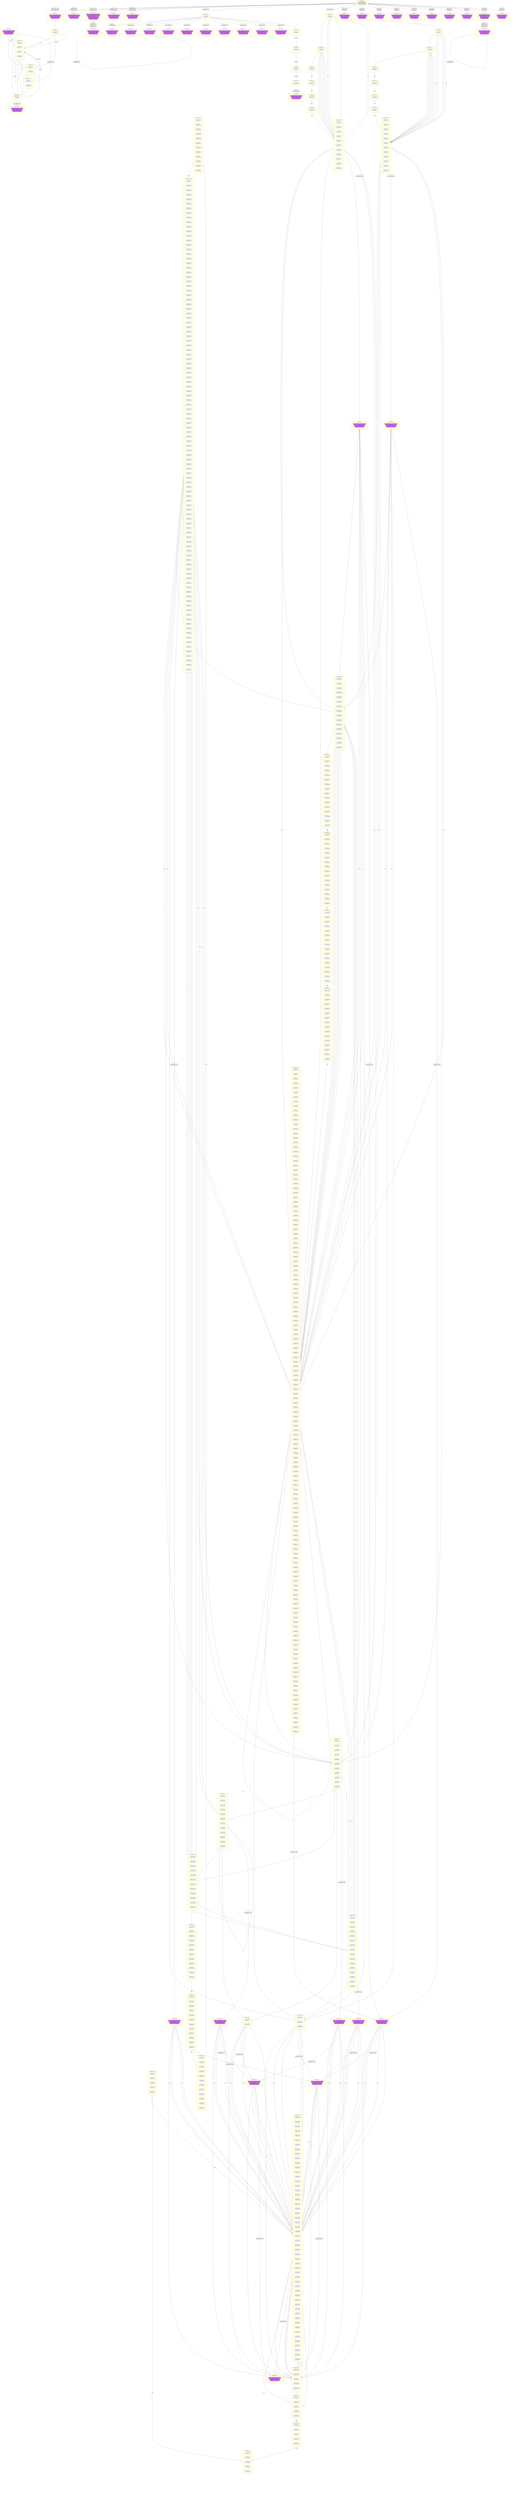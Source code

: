 flowchart
classDef c0001 color:#FF0000;
classDef c0010 stroke-dasharray: 10 10;
classDef c0011 stroke-dasharray: 10 10,color:#FF0000;
classDef c0100 fill:#BB66EE;
classDef c0101 fill:#BB66EE,color:#FF0000;
classDef c0110 fill:#BB66EE,stroke-dasharray: 10 10;
classDef c0111 fill:#BB66EE,stroke-dasharray: 10 10,color:#FF0000;
classDef c1000 stroke:#333,stroke-width:4px;
classDef c1001 stroke:#333,stroke-width:4px,color:#FF0000;
classDef c1010 stroke:#333,stroke-width:4px,stroke-dasharray: 10 10;
classDef c1011 stroke:#333,stroke-width:4px,stroke-dasharray: 10 10,color:#FF0000;
classDef c1100 stroke:#333,stroke-width:4px,fill:#BB66EE;
classDef c1101 stroke:#333,stroke-width:4px,fill:#BB66EE,color:#FF0000;
classDef c1110 stroke:#333,stroke-width:4px,fill:#BB66EE,stroke-dasharray: 10 10;
classDef c1111 stroke:#333,stroke-width:4px,fill:#BB66EE,stroke-dasharray: 10 10,color:#FF0000;
subgraph MiniDFA0_118241727["MiniDFA0 {1}"]
DFA0_-989644877_0{{"DFA0 wholeStart"}}
class DFA0_-989644877_0 c1000;
end
class MiniDFA0_118241727 c1000;
subgraph MiniDFA48_-2082093707["MiniDFA48 {1}"]
DFA1_1992542686_1[\"DFA1 {2}
AcceptToken 'char'"/]
class DFA1_1992542686_1 c0101;
end
class MiniDFA48_-2082093707 c0101;
subgraph MiniDFA49_392549549["MiniDFA49 {1}"]
DFA2_-1377043182_2[\"DFA2 {1}
AcceptToken 'char'"/]
class DFA2_-1377043182_2 c0101;
end
class MiniDFA49_392549549 c0101;
subgraph MiniDFA50_1189010049["MiniDFA50 {1}"]
DFA3_666817762_3[\"DFA3 {2}
AcceptToken 'char'
AcceptToken ','"/]
class DFA3_666817762_3 c1101;
end
class MiniDFA50_1189010049 c1101;
subgraph MiniDFA51_-995774895["MiniDFA51 {1}"]
DFA4_470208555_4[\"DFA4 {1}
AcceptToken 'char'"/]
class DFA4_470208555_4 c0101;
end
class MiniDFA51_-995774895 c0101;
subgraph MiniDFA52_-1081040683["MiniDFA52 {1}"]
DFA5_1306285983_5[\"DFA5 {1}
AcceptToken 'char'"/]
class DFA5_1306285983_5 c0101;
end
class MiniDFA52_-1081040683 c0101;
subgraph MiniDFA1_-739702041["MiniDFA1 {1}"]
DFA6_-2080485482_6{{"DFA6 {11}"}}
end
subgraph MiniDFA2_669690342["MiniDFA2 {1}"]
DFA7_-1678952999_7{{"DFA7 {1}"}}
end
subgraph MiniDFA53_354409066["MiniDFA53 {1}"]
DFA8_-45130295_8[\"DFA8 {1}
AcceptToken '/'"/]
class DFA8_-45130295_8 c0101;
end
class MiniDFA53_354409066 c0101;
subgraph MiniDFA54_1222533470["MiniDFA54 {1}"]
DFA9_-946160284_9[\"DFA9 {1}
AcceptToken '|'"/]
class DFA9_-946160284_9 c0101;
end
class MiniDFA54_1222533470 c0101;
subgraph MiniDFA55_-1053928694["MiniDFA55 {1}"]
DFA10_1751252541_10[\"DFA10 {1}
AcceptToken '.'"/]
class DFA10_1751252541_10 c0101;
end
class MiniDFA55_-1053928694 c0101;
subgraph MiniDFA56_-1435429983["MiniDFA56 {1}"]
DFA11_-243730428_11[\"DFA11 {1}
AcceptToken '('"/]
class DFA11_-243730428_11 c0101;
end
class MiniDFA56_-1435429983 c0101;
subgraph MiniDFA57_1954324404["MiniDFA57 {1}"]
DFA12_-1163191777_12[\"DFA12 {1}
AcceptToken ')'"/]
class DFA12_-1163191777_12 c0101;
end
class MiniDFA57_1954324404 c0101;
subgraph MiniDFA58_1573912679["MiniDFA58 {1}"]
DFA13_-1235487365_13[\"DFA13 {1}
AcceptToken '?'"/]
class DFA13_-1235487365_13 c0101;
end
class MiniDFA58_1573912679 c0101;
subgraph MiniDFA59_-11613489["MiniDFA59 {1}"]
DFA14_-1226971530_14[\"DFA14 {1}
AcceptToken '+'"/]
class DFA14_-1226971530_14 c0101;
end
class MiniDFA59_-11613489 c0101;
subgraph MiniDFA60_-1010355040["MiniDFA60 {1}"]
DFA15_-264169470_15[\"DFA15 {1}
AcceptToken '*'"/]
class DFA15_-264169470_15 c0101;
end
class MiniDFA60_-1010355040 c0101;
subgraph MiniDFA61_122650622["MiniDFA61 {1}"]
DFA16_-386381492_16[\"DFA16 {1}
AcceptToken '{'"/]
class DFA16_-386381492_16 c1101;
end
class MiniDFA61_122650622 c1101;
subgraph MiniDFA62_2119561726["MiniDFA62 {1}"]
DFA17_-544407681_17[\"DFA17 {1}
AcceptToken '}'"/]
class DFA17_-544407681_17 c0101;
end
class MiniDFA62_2119561726 c0101;
subgraph MiniDFA6_1661809455["MiniDFA6 {1}"]
DFA18_1821077386_18{{"DFA18 {1}"}}
end
subgraph MiniDFA63_869084747["MiniDFA63 {1}"]
DFA19_1564639381_19[\"DFA19 {1}
AcceptToken 'max'"/]
class DFA19_1564639381_19 c0101;
end
class MiniDFA63_869084747 c0101;
subgraph MiniDFA64_-1683675306["MiniDFA64 {1}"]
DFA20_-549673379_20[\"DFA20 {1}
AcceptToken 'char'"/]
class DFA20_-549673379_20 c0101;
end
class MiniDFA64_-1683675306 c0101;
subgraph MiniDFA65_-937331899["MiniDFA65 {1}"]
DFA21_-1141576514_21[\"DFA21 {1}
AcceptToken 'char'"/]
class DFA21_-1141576514_21 c0101;
end
class MiniDFA65_-937331899 c0101;
subgraph MiniDFA66_1202727849["MiniDFA66 {1}"]
DFA22_80647231_22[\"DFA22 {1}
AcceptToken 'char'"/]
class DFA22_80647231_22 c0101;
end
class MiniDFA66_1202727849 c0101;
subgraph MiniDFA67_-675417787["MiniDFA67 {1}"]
DFA23_-1973898659_23[\"DFA23 {1}
AcceptToken 'char'"/]
class DFA23_-1973898659_23 c0101;
end
class MiniDFA67_-675417787 c0101;
subgraph MiniDFA68_22908597["MiniDFA68 {1}"]
DFA24_1591953751_24[\"DFA24 {1}
AcceptToken 'char'"/]
class DFA24_1591953751_24 c0101;
end
class MiniDFA68_22908597 c0101;
subgraph MiniDFA69_-856905777["MiniDFA69 {1}"]
DFA25_509483880_25[\"DFA25 {1}
AcceptToken 'char'"/]
class DFA25_509483880_25 c0101;
end
class MiniDFA69_-856905777 c0101;
subgraph MiniDFA70_-1095563910["MiniDFA70 {1}"]
DFA26_-1263097394_26[\"DFA26 {1}
AcceptToken 'char'"/]
class DFA26_-1263097394_26 c0101;
end
class MiniDFA70_-1095563910 c0101;
subgraph MiniDFA71_1605544866["MiniDFA71 {1}"]
DFA27_-1472094027_27[\"DFA27 {1}
AcceptToken 'char'"/]
class DFA27_-1472094027_27 c0101;
end
class MiniDFA71_1605544866 c0101;
subgraph MiniDFA72_-1586513229["MiniDFA72 {1}"]
DFA28_454803955_28[\"DFA28 {1}
AcceptToken 'char'"/]
class DFA28_454803955_28 c0101;
end
class MiniDFA72_-1586513229 c0101;
subgraph MiniDFA73_-2136481268["MiniDFA73 {1}"]
DFA29_-1360027765_29[\"DFA29 {1}
AcceptToken 'char'"/]
class DFA29_-1360027765_29 c0101;
end
class MiniDFA73_-2136481268 c0101;
subgraph MiniDFA7_-235367524["MiniDFA7 {1}"]
DFA30_-1785247574_30{{"DFA30 {1}"}}
end
subgraph MiniDFA10_2043653005["MiniDFA10 {1}"]
DFA31_-903022265_31{{"DFA31 {7}"}}
end
subgraph MiniDFA12_887106962["MiniDFA12 {11}"]
DFA32_-542315658_32{{"DFA32 {1}"}}
DFA33_-681290194_33{{"DFA33 {1}"}}
DFA34_-200910305_34{{"DFA34 {1}"}}
DFA35_2068596720_35{{"DFA35 {1}"}}
DFA43_116392133_36{{"DFA43 {1}"}}
DFA44_179035851_37{{"DFA44 {1}"}}
DFA45_-1886566778_38{{"DFA45 {1}"}}
DFA46_-1584330793_39{{"DFA46 {1}"}}
DFA47_1396832513_40{{"DFA47 {1}"}}
DFA48_1219940844_41{{"DFA48 {1}"}}
DFA290_28807412_42{{"DFA290 {1}"}}
end
subgraph MiniDFA3_208900753["MiniDFA3 {1}"]
DFA36_-1003277487_43{{"DFA36 {1}"}}
end
subgraph MiniDFA74_1818922296["MiniDFA74 {1}"]
DFA37_1667974105_44[\"DFA37 {1}
AcceptToken 'min'"/]
class DFA37_1667974105_44 c0101;
end
class MiniDFA74_1818922296 c0101;
subgraph MiniDFA4_-1949482051["MiniDFA4 {4}"]
DFA38_1316734465_45{{"DFA38 {1}"}}
DFA40_795649199_46{{"DFA40 {1}"}}
DFA61_-1849416487_47{{"DFA61 {1}"}}
DFA63_243833462_48{{"DFA63 {1}"}}
end
subgraph MiniDFA5_-1538826995["MiniDFA5 {2}"]
DFA39_-361697092_49{{"DFA39 {2}"}}
DFA62_1767366246_50{{"DFA62 {2}"}}
end
subgraph MiniDFA8_-1174805679["MiniDFA8 {1}"]
DFA41_-421357175_51{{"DFA41 {1}"}}
end
subgraph MiniDFA13_1476018397["MiniDFA13 {1}"]
DFA42_1561963121_52{{"DFA42 {1}"}}
end
subgraph MiniDFA33_-1987651017["MiniDFA33 {16}"]
DFA49_-446219627_53{{"DFA49 {23}"}}
DFA77_-27564705_54{{"DFA77 {32}"}}
DFA96_1390561667_55{{"DFA96 {23}"}}
DFA108_278914014_56{{"DFA108 {16}"}}
DFA139_2022447647_57{{"DFA139 {48}"}}
DFA167_-8304857_58{{"DFA167 {32}"}}
DFA186_1526939360_59{{"DFA186 {25}"}}
DFA223_577011888_60{{"DFA223 {41}"}}
DFA258_2133677810_61{{"DFA258 {16}"}}
DFA282_-19665127_62{{"DFA282 {48}"}}
DFA319_1757198837_63{{"DFA319 {34}"}}
DFA344_703203292_64{{"DFA344 {25}"}}
DFA366_1811495444_65{{"DFA366 {25}"}}
DFA390_262665274_66{{"DFA390 {41}"}}
DFA462_647998225_67{{"DFA462 {34}"}}
DFA480_-688669407_68{{"DFA480 {25}"}}
end
subgraph MiniDFA36_1528876017["MiniDFA36 {146}"]
DFA50_1169926004_69{{"DFA50 {3}"}}
DFA51_955007376_70{{"DFA51 {2}"}}
DFA53_-1981210714_71{{"DFA53 {3}"}}
DFA69_415421848_72{{"DFA69 {3}"}}
DFA70_881330575_73{{"DFA70 {3}"}}
DFA71_1228833557_74{{"DFA71 {3}"}}
DFA72_-1586229290_75{{"DFA72 {3}"}}
DFA73_-230844146_76{{"DFA73 {3}"}}
DFA74_828997361_77{{"DFA74 {3}"}}
DFA78_138338830_78{{"DFA78 {4}"}}
DFA80_-582041706_79{{"DFA80 {4}"}}
DFA97_1592345574_80{{"DFA97 {3}"}}
DFA98_108418003_81{{"DFA98 {2}"}}
DFA101_133942518_82{{"DFA101 {3}"}}
DFA109_-959408403_83{{"DFA109 {2}"}}
DFA110_-391185337_84{{"DFA110 {2}"}}
DFA114_-1877664900_85{{"DFA114 {4}"}}
DFA115_307743956_86{{"DFA115 {4}"}}
DFA116_-392593079_87{{"DFA116 {4}"}}
DFA117_691435815_88{{"DFA117 {4}"}}
DFA119_290879268_89{{"DFA119 {4}"}}
DFA121_-764468108_90{{"DFA121 {4}"}}
DFA140_-1598563863_91{{"DFA140 {6}"}}
DFA142_527414553_92{{"DFA142 {6}"}}
DFA159_-1251095163_93{{"DFA159 {3}"}}
DFA160_2036702658_94{{"DFA160 {3}"}}
DFA161_-886352166_95{{"DFA161 {3}"}}
DFA162_126134962_96{{"DFA162 {3}"}}
DFA163_-2048216527_97{{"DFA163 {3}"}}
DFA164_-2083563096_98{{"DFA164 {3}"}}
DFA168_-1412039280_99{{"DFA168 {4}"}}
DFA170_-1145183661_100{{"DFA170 {4}"}}
DFA179_-1214399415_101{{"DFA179 {2}"}}
DFA180_-1842523144_102{{"DFA180 {2}"}}
DFA181_641767212_103{{"DFA181 {2}"}}
DFA182_-888445156_104{{"DFA182 {2}"}}
DFA183_-437433466_105{{"DFA183 {2}"}}
DFA184_-1684869733_106{{"DFA184 {2}"}}
DFA187_-1325009407_107{{"DFA187 {3}"}}
DFA188_-1294845701_108{{"DFA188 {3}"}}
DFA215_1217043379_109{{"DFA215 {6}"}}
DFA216_-1169228398_110{{"DFA216 {6}"}}
DFA217_2019398517_111{{"DFA217 {6}"}}
DFA218_882443447_112{{"DFA218 {6}"}}
DFA220_-279452838_113{{"DFA220 {6}"}}
DFA222_1783051822_114{{"DFA222 {6}"}}
DFA224_248770658_115{{"DFA224 {5}"}}
DFA226_-258959702_116{{"DFA226 {5}"}}
DFA259_567447676_117{{"DFA259 {2}"}}
DFA261_66167681_118{{"DFA261 {2}"}}
DFA263_318441196_119{{"DFA263 {4}"}}
DFA264_176330913_120{{"DFA264 {4}"}}
DFA265_1684520963_121{{"DFA265 {4}"}}
DFA266_1620731858_122{{"DFA266 {4}"}}
DFA268_-457074143_123{{"DFA268 {4}"}}
DFA270_1577240133_124{{"DFA270 {4}"}}
DFA283_20818079_125{{"DFA283 {6}"}}
DFA285_-1320671865_126{{"DFA285 {6}"}}
DFA295_958177434_127{{"DFA295 {3}"}}
DFA296_-987481557_128{{"DFA296 {3}"}}
DFA297_-3324920_129{{"DFA297 {3}"}}
DFA298_580761246_130{{"DFA298 {3}"}}
DFA299_1112250150_131{{"DFA299 {3}"}}
DFA300_740190408_132{{"DFA300 {3}"}}
DFA320_-1836507458_133{{"DFA320 {4}"}}
DFA321_-1229532447_134{{"DFA321 {4}"}}
DFA323_381692157_135{{"DFA323 {5}"}}
DFA324_-1076729418_136{{"DFA324 {5}"}}
DFA325_-1032582057_137{{"DFA325 {5}"}}
DFA326_748795755_138{{"DFA326 {5}"}}
DFA327_1232204251_139{{"DFA327 {5}"}}
DFA328_1725661432_140{{"DFA328 {5}"}}
DFA345_-652182719_141{{"DFA345 {3}"}}
DFA347_1773660040_142{{"DFA347 {3}"}}
DFA359_-16405076_143{{"DFA359 {2}"}}
DFA360_1284631076_144{{"DFA360 {2}"}}
DFA361_645222594_145{{"DFA361 {2}"}}
DFA362_-1263056745_146{{"DFA362 {2}"}}
DFA363_1080856245_147{{"DFA363 {2}"}}
DFA364_-1348089416_148{{"DFA364 {2}"}}
DFA367_928349916_149{{"DFA367 {3}"}}
DFA368_349580508_150{{"DFA368 {3}"}}
DFA382_902342298_151{{"DFA382 {6}"}}
DFA383_-799356745_152{{"DFA383 {6}"}}
DFA384_-451855690_153{{"DFA384 {6}"}}
DFA385_-1618741028_154{{"DFA385 {6}"}}
DFA387_-829559513_155{{"DFA387 {6}"}}
DFA389_1703890757_156{{"DFA389 {6}"}}
DFA391_1068087208_157{{"DFA391 {5}"}}
DFA393_-1123985610_158{{"DFA393 {5}"}}
DFA407_723646019_159{{"DFA407 {3}"}}
DFA418_-1280784885_160{{"DFA418 {4}"}}
DFA419_1729910602_161{{"DFA419 {4}"}}
DFA420_-54359716_162{{"DFA420 {4}"}}
DFA421_-282272471_163{{"DFA421 {4}"}}
DFA422_-142781787_164{{"DFA422 {4}"}}
DFA423_439784610_165{{"DFA423 {4}"}}
DFA429_-448274519_166{{"DFA429 {3}"}}
DFA430_-623056907_167{{"DFA430 {3}"}}
DFA431_-1487608254_168{{"DFA431 {3}"}}
DFA432_610544338_169{{"DFA432 {3}"}}
DFA433_1906061473_170{{"DFA433 {3}"}}
DFA434_-196640758_171{{"DFA434 {3}"}}
DFA446_-1652304420_172{{"DFA446 {3}"}}
DFA447_1014036474_173{{"DFA447 {3}"}}
DFA448_-1168393995_174{{"DFA448 {3}"}}
DFA449_-482252831_175{{"DFA449 {3}"}}
DFA450_-1076168023_176{{"DFA450 {3}"}}
DFA451_-858878129_177{{"DFA451 {3}"}}
DFA463_1463613649_178{{"DFA463 {4}"}}
DFA464_1676428910_179{{"DFA464 {4}"}}
DFA466_-500258559_180{{"DFA466 {5}"}}
DFA467_927132128_181{{"DFA467 {5}"}}
DFA468_2064035838_182{{"DFA468 {5}"}}
DFA469_834680391_183{{"DFA469 {5}"}}
DFA470_1427141584_184{{"DFA470 {5}"}}
DFA471_221465350_185{{"DFA471 {5}"}}
DFA481_-53663647_186{{"DFA481 {3}"}}
DFA483_-999476225_187{{"DFA483 {3}"}}
DFA485_1869394958_188{{"DFA485 {4}"}}
DFA508_-1707939084_189{{"DFA508 {3}"}}
DFA517_-416548443_190{{"DFA517 {4}"}}
DFA518_-278296033_191{{"DFA518 {4}"}}
DFA519_680113406_192{{"DFA519 {4}"}}
DFA520_-818229729_193{{"DFA520 {4}"}}
DFA521_1652488247_194{{"DFA521 {4}"}}
DFA522_-1228192944_195{{"DFA522 {4}"}}
DFA527_410989223_196{{"DFA527 {3}"}}
DFA528_-1927806815_197{{"DFA528 {3}"}}
DFA529_83502896_198{{"DFA529 {3}"}}
DFA530_1444686184_199{{"DFA530 {3}"}}
DFA531_804634379_200{{"DFA531 {3}"}}
DFA532_-2130705245_201{{"DFA532 {3}"}}
DFA537_-1206642045_202{{"DFA537 {2}"}}
DFA543_433123901_203{{"DFA543 {6}"}}
DFA554_130698515_204{{"DFA554 {4}"}}
DFA572_-2096164315_205{{"DFA572 {3}"}}
DFA576_-1785630402_206{{"DFA576 {5}"}}
DFA582_890978240_207{{"DFA582 {2}"}}
DFA586_-332450586_208{{"DFA586 {6}"}}
DFA593_2109393140_209{{"DFA593 {4}"}}
DFA594_-1172583908_210{{"DFA594 {3}"}}
DFA596_-94953802_211{{"DFA596 {3}"}}
DFA599_1807081572_212{{"DFA599 {5}"}}
DFA604_1921668098_213{{"DFA604 {4}"}}
DFA605_689681519_214{{"DFA605 {3}"}}
end
subgraph MiniDFA75_-1567259171["MiniDFA75 {1}"]
DFA52_-1467742578_215[\"DFA52 {3}
AcceptToken 'scope'"/]
class DFA52_-1467742578_215 c0101;
end
class MiniDFA75_-1567259171 c0101;
subgraph MiniDFA37_1298632217["MiniDFA37 {11}"]
DFA54_-379925226_216{{"DFA54 {2}"}}
DFA79_88795124_217{{"DFA79 {3}"}}
DFA100_739477407_218{{"DFA100 {3}"}}
DFA141_77270208_219{{"DFA141 {5}"}}
DFA169_-1056300971_220{{"DFA169 {3}"}}
DFA225_772746546_221{{"DFA225 {4}"}}
DFA260_-242537084_222{{"DFA260 {2}"}}
DFA284_593391898_223{{"DFA284 {5}"}}
DFA346_1625182399_224{{"DFA346 {3}"}}
DFA392_1185668839_225{{"DFA392 {4}"}}
DFA482_-2131753648_226{{"DFA482 {3}"}}
end
subgraph MiniDFA11_265098296["MiniDFA11 {1}"]
DFA55_-1519701410_227{{"DFA55 {7}"}}
end
subgraph MiniDFA38_-1326448942["MiniDFA38 {12}"]
DFA56_-2026586076_228{{"DFA56 {1}"}}
DFA57_-1750331575_229{{"DFA57 {1}"}}
DFA58_-1451262656_230{{"DFA58 {1}"}}
DFA59_1737985022_231{{"DFA59 {1}"}}
DFA60_-1865532907_232{{"DFA60 {1}"}}
DFA90_1531995318_233{{"DFA90 {1}"}}
DFA91_-1978017123_234{{"DFA91 {1}"}}
DFA92_-2139985702_235{{"DFA92 {1}"}}
DFA93_-1728634889_236{{"DFA93 {1}"}}
DFA94_-1122080635_237{{"DFA94 {1}"}}
DFA95_46630454_238{{"DFA95 {1}"}}
DFA441_-184523852_239{{"DFA441 {1}"}}
end
subgraph MiniDFA39_-376320543["MiniDFA39 {1}"]
DFA64_893573124_240{{"DFA64 {1}"}}
end
subgraph MiniDFA40_-1998993561["MiniDFA40 {2}"]
DFA65_1528578306_241{{"DFA65 {2}"}}
DFA102_519856339_242{{"DFA102 {2}"}}
end
subgraph MiniDFA9_685105089["MiniDFA9 {1}"]
DFA66_-628803265_243{{"DFA66 {1}"}}
end
subgraph MiniDFA18_1090344234["MiniDFA18 {1}"]
DFA67_-875215109_244{{"DFA67 {1}"}}
end
subgraph MiniDFA14_983220454["MiniDFA14 {16}"]
DFA68_-1536225281_245{{"DFA68 {3}"}}
DFA113_-252626191_246{{"DFA113 {4}"}}
DFA158_75293540_247{{"DFA158 {3}"}}
DFA178_-363182366_248{{"DFA178 {2}"}}
DFA214_-1693905882_249{{"DFA214 {6}"}}
DFA262_1353683076_250{{"DFA262 {4}"}}
DFA294_416806233_251{{"DFA294 {3}"}}
DFA322_1888666770_252{{"DFA322 {5}"}}
DFA358_1351803563_253{{"DFA358 {2}"}}
DFA381_-95958503_254{{"DFA381 {6}"}}
DFA417_-278811357_255{{"DFA417 {4}"}}
DFA428_-1858828005_256{{"DFA428 {3}"}}
DFA445_-661602504_257{{"DFA445 {3}"}}
DFA465_1433973736_258{{"DFA465 {5}"}}
DFA516_-1032023380_259{{"DFA516 {4}"}}
DFA526_1036572897_260{{"DFA526 {3}"}}
end
subgraph MiniDFA41_-639093170["MiniDFA41 {16}"]
DFA75_-438530505_261{{"DFA75 {1}"}}
DFA76_623088597_262{{"DFA76 {1}"}}
DFA118_738497111_263{{"DFA118 {2}"}}
DFA120_-2126237737_264{{"DFA120 {2}"}}
DFA165_-2000983482_265{{"DFA165 {1}"}}
DFA166_-2093439524_266{{"DFA166 {1}"}}
DFA219_-1270681948_267{{"DFA219 {3}"}}
DFA221_-554396608_268{{"DFA221 {3}"}}
DFA240_2075759865_269{{"DFA240 {2}"}}
DFA242_921809828_270{{"DFA242 {2}"}}
DFA267_-1567522121_271{{"DFA267 {2}"}}
DFA269_-572812016_272{{"DFA269 {2}"}}
DFA386_-2105062552_273{{"DFA386 {3}"}}
DFA388_1721476333_274{{"DFA388 {3}"}}
DFA403_-1810872116_275{{"DFA403 {2}"}}
DFA405_-575726986_276{{"DFA405 {2}"}}
end
subgraph MiniDFA42_1077389215["MiniDFA42 {3}"]
DFA81_-577615544_277{{"DFA81 {2}"}}
DFA111_1063558021_278{{"DFA111 {1}"}}
DFA143_-843753986_279{{"DFA143 {3}"}}
end
subgraph MiniDFA76_121983679["MiniDFA76 {1}"]
DFA82_-2081729682_280[\"DFA82 {3}
AcceptToken 'scope'"/]
class DFA82_-2081729682_280 c0101;
end
class MiniDFA76_121983679 c0101;
subgraph MiniDFA34_23096620["MiniDFA34 {12}"]
DFA83_2116866745_281{{"DFA83 {23}"}}
DFA122_-1780873560_282{{"DFA122 {32}"}}
DFA145_1141067747_283{{"DFA145 {39}"}}
DFA171_159862459_284{{"DFA171 {23}"}}
DFA196_-1581305011_285{{"DFA196 {48}"}}
DFA227_-200339451_286{{"DFA227 {41}"}}
DFA271_-706687856_287{{"DFA271 {32}"}}
DFA286_-92593949_288{{"DFA286 {39}"}}
DFA376_-1481368713_289{{"DFA376 {48}"}}
DFA394_-2016697238_290{{"DFA394 {41}"}}
DFA435_1314317748_291{{"DFA435 {32}"}}
DFA533_1121715850_292{{"DFA533 {32}"}}
end
subgraph MiniDFA43_-731101815["MiniDFA43 {108}"]
DFA84_-1844748558_293{{"DFA84 {3}"}}
DFA86_1630987142_294{{"DFA86 {3}"}}
DFA123_-1404532822_295{{"DFA123 {4}"}}
DFA125_-998201775_296{{"DFA125 {4}"}}
DFA133_-649117096_297{{"DFA133 {3}"}}
DFA134_-569721926_298{{"DFA134 {3}"}}
DFA135_-2071260578_299{{"DFA135 {3}"}}
DFA136_-440092878_300{{"DFA136 {3}"}}
DFA137_1421509726_301{{"DFA137 {3}"}}
DFA138_1251689117_302{{"DFA138 {3}"}}
DFA146_712044725_303{{"DFA146 {5}"}}
DFA148_-1454555784_304{{"DFA148 {5}"}}
DFA172_-1180499186_305{{"DFA172 {3}"}}
DFA174_-748465471_306{{"DFA174 {3}"}}
DFA190_-1007255685_307{{"DFA190 {4}"}}
DFA191_-1366329823_308{{"DFA191 {4}"}}
DFA192_-594490279_309{{"DFA192 {4}"}}
DFA193_-17024978_310{{"DFA193 {4}"}}
DFA194_-1359623800_311{{"DFA194 {4}"}}
DFA195_490231870_312{{"DFA195 {4}"}}
DFA197_-2119567324_313{{"DFA197 {6}"}}
DFA199_1928112087_314{{"DFA199 {6}"}}
DFA228_-1319939775_315{{"DFA228 {5}"}}
DFA230_-1825810563_316{{"DFA230 {5}"}}
DFA236_-1975862694_317{{"DFA236 {5}"}}
DFA237_1795762693_318{{"DFA237 {5}"}}
DFA238_-1949511353_319{{"DFA238 {5}"}}
DFA239_-839645050_320{{"DFA239 {5}"}}
DFA241_2076785973_321{{"DFA241 {5}"}}
DFA243_-959735247_322{{"DFA243 {5}"}}
DFA272_848913282_323{{"DFA272 {4}"}}
DFA274_2069147278_324{{"DFA274 {4}"}}
DFA276_-1814032208_325{{"DFA276 {3}"}}
DFA277_1669197647_326{{"DFA277 {3}"}}
DFA278_-326392071_327{{"DFA278 {3}"}}
DFA279_-1234822421_328{{"DFA279 {3}"}}
DFA280_788861967_329{{"DFA280 {3}"}}
DFA281_-417517516_330{{"DFA281 {3}"}}
DFA287_1234186233_331{{"DFA287 {5}"}}
DFA289_2038426309_332{{"DFA289 {5}"}}
DFA303_210627350_333{{"DFA303 {6}"}}
DFA304_757957770_334{{"DFA304 {6}"}}
DFA305_266137823_335{{"DFA305 {6}"}}
DFA306_304100154_336{{"DFA306 {6}"}}
DFA307_-1926168683_337{{"DFA307 {6}"}}
DFA308_-714178661_338{{"DFA308 {6}"}}
DFA330_1055519534_339{{"DFA330 {5}"}}
DFA331_-1417524445_340{{"DFA331 {5}"}}
DFA332_-269516683_341{{"DFA332 {5}"}}
DFA333_691214792_342{{"DFA333 {5}"}}
DFA334_429821737_343{{"DFA334 {5}"}}
DFA335_392166943_344{{"DFA335 {5}"}}
DFA370_1848800620_345{{"DFA370 {4}"}}
DFA371_-1578035749_346{{"DFA371 {4}"}}
DFA372_-1891879508_347{{"DFA372 {4}"}}
DFA373_-1427965049_348{{"DFA373 {4}"}}
DFA374_-33038651_349{{"DFA374 {4}"}}
DFA375_909797119_350{{"DFA375 {4}"}}
DFA377_-202946899_351{{"DFA377 {6}"}}
DFA379_1777169849_352{{"DFA379 {6}"}}
DFA395_836891723_353{{"DFA395 {5}"}}
DFA397_1206334972_354{{"DFA397 {5}"}}
DFA399_382417495_355{{"DFA399 {5}"}}
DFA400_-2097593694_356{{"DFA400 {5}"}}
DFA401_-872593641_357{{"DFA401 {5}"}}
DFA402_-2117390485_358{{"DFA402 {5}"}}
DFA404_731208255_359{{"DFA404 {5}"}}
DFA406_-2098873752_360{{"DFA406 {5}"}}
DFA436_1883580259_361{{"DFA436 {4}"}}
DFA438_-748601052_362{{"DFA438 {4}"}}
DFA454_-1220687997_363{{"DFA454 {6}"}}
DFA455_2026166401_364{{"DFA455 {6}"}}
DFA456_419047156_365{{"DFA456 {6}"}}
DFA457_-595434472_366{{"DFA457 {6}"}}
DFA458_876342024_367{{"DFA458 {6}"}}
DFA459_1963505208_368{{"DFA459 {6}"}}
DFA473_-577283262_369{{"DFA473 {5}"}}
DFA474_-277298979_370{{"DFA474 {5}"}}
DFA475_-201573629_371{{"DFA475 {5}"}}
DFA476_-166153315_372{{"DFA476 {5}"}}
DFA477_-2032485776_373{{"DFA477 {5}"}}
DFA478_-595471627_374{{"DFA478 {5}"}}
DFA491_9451685_375{{"DFA491 {3}"}}
DFA500_-541014672_376{{"DFA500 {4}"}}
DFA501_-1511401760_377{{"DFA501 {4}"}}
DFA502_-23922707_378{{"DFA502 {4}"}}
DFA503_1881551380_379{{"DFA503 {4}"}}
DFA504_1513707761_380{{"DFA504 {4}"}}
DFA505_-1421853381_381{{"DFA505 {4}"}}
DFA534_-1509749756_382{{"DFA534 {4}"}}
DFA536_1731667037_383{{"DFA536 {4}"}}
DFA539_1559873047_384{{"DFA539 {4}"}}
DFA548_1326600724_385{{"DFA548 {5}"}}
DFA558_1154519129_386{{"DFA558 {3}"}}
DFA566_-145800773_387{{"DFA566 {4}"}}
DFA567_1768819152_388{{"DFA567 {4}"}}
DFA568_-1003883926_389{{"DFA568 {4}"}}
DFA569_-1893316733_390{{"DFA569 {4}"}}
DFA570_1169416400_391{{"DFA570 {4}"}}
DFA571_-2038163226_392{{"DFA571 {4}"}}
DFA573_-310333944_393{{"DFA573 {6}"}}
DFA577_-1192737048_394{{"DFA577 {5}"}}
DFA584_424711103_395{{"DFA584 {4}"}}
DFA590_-1865197672_396{{"DFA590 {5}"}}
DFA597_-919855739_397{{"DFA597 {6}"}}
DFA600_-202923612_398{{"DFA600 {5}"}}
DFA603_-47508407_399{{"DFA603 {4}"}}
DFA607_-1094382700_400{{"DFA607 {4}"}}
end
subgraph MiniDFA44_1913066341["MiniDFA44 {12}"]
DFA85_-155069829_401{{"DFA85 {3}"}}
DFA124_301865377_402{{"DFA124 {4}"}}
DFA147_-227188223_403{{"DFA147 {5}"}}
DFA173_299296409_404{{"DFA173 {3}"}}
DFA198_-1276501248_405{{"DFA198 {6}"}}
DFA229_365734293_406{{"DFA229 {5}"}}
DFA273_395949413_407{{"DFA273 {4}"}}
DFA288_-2137581296_408{{"DFA288 {5}"}}
DFA378_-887587961_409{{"DFA378 {6}"}}
DFA396_1092040985_410{{"DFA396 {5}"}}
DFA437_363999068_411{{"DFA437 {4}"}}
DFA535_-659119817_412{{"DFA535 {4}"}}
end
subgraph MiniDFA45_-108608093["MiniDFA45 {2}"]
DFA87_-582857278_413{{"DFA87 {2}"}}
DFA149_-1089552393_414{{"DFA149 {3}"}}
end
subgraph MiniDFA77_-1006345228["MiniDFA77 {1}"]
DFA88_287276458_415[\"DFA88 {3}
AcceptToken 'scope'"/]
class DFA88_287276458_415 c0101;
end
class MiniDFA77_-1006345228 c0101;
subgraph MiniDFA15_-2120314851["MiniDFA15 {1}"]
DFA89_658408326_416{{"DFA89 {1}"}}
end
subgraph MiniDFA78_-1558019603["MiniDFA78 {1}"]
DFA99_147151007_417[\"DFA99 {3}
AcceptToken 'scope'"/]
class DFA99_147151007_417 c0101;
end
class MiniDFA78_-1558019603 c0101;
subgraph MiniDFA79_-870376931["MiniDFA79 {1}"]
DFA103_-673506373_418[\"DFA103 {1}
AcceptToken 'refVt'"/]
class DFA103_-673506373_418 c0101;
end
class MiniDFA79_-870376931 c0101;
subgraph MiniDFA80_-629139778["MiniDFA80 {1}"]
DFA104_-1006670187_419[\"DFA104 {2}
AcceptToken 'refVt'"/]
class DFA104_-1006670187_419 c0101;
end
class MiniDFA80_-629139778 c0101;
subgraph MiniDFA46_-270828839["MiniDFA46 {1}"]
DFA105_1572010366_420{{"DFA105 {1}"}}
end
subgraph MiniDFA23_-1304301718["MiniDFA23 {1}"]
DFA106_-373490986_421{{"DFA106 {1}"}}
end
subgraph MiniDFA19_1177230370["MiniDFA19 {16}"]
DFA107_2084641286_422{{"DFA107 {3}"}}
DFA185_-1821927221_423{{"DFA185 {4}"}}
DFA257_1247836076_424{{"DFA257 {3}"}}
DFA292_870453803_425{{"DFA292 {2}"}}
DFA318_-28497345_426{{"DFA318 {6}"}}
DFA365_1497015773_427{{"DFA365 {4}"}}
DFA410_1194827778_428{{"DFA410 {3}"}}
DFA424_1177732087_429{{"DFA424 {5}"}}
DFA443_1544925698_430{{"DFA443 {2}"}}
DFA461_228984559_431{{"DFA461 {6}"}}
DFA493_1749469705_432{{"DFA493 {4}"}}
DFA498_-198162368_433{{"DFA498 {3}"}}
DFA511_-699228518_434{{"DFA511 {3}"}}
DFA523_2093597514_435{{"DFA523 {5}"}}
DFA560_-28296934_436{{"DFA560 {4}"}}
DFA564_-1247358315_437{{"DFA564 {3}"}}
end
subgraph MiniDFA81_1928364295["MiniDFA81 {1}"]
DFA112_-954147904_438[\"DFA112 {2}
AcceptToken 'scope'"/]
class DFA112_-954147904_438 c0101;
end
class MiniDFA81_1928364295 c0101;
subgraph MiniDFA35_211253421["MiniDFA35 {5}"]
DFA126_1368148103_439{{"DFA126 {16}"}}
DFA151_-1029245195_440{{"DFA151 {32}"}}
DFA209_416483729_441{{"DFA209 {9}"}}
DFA231_1275697785_442{{"DFA231 {25}"}}
DFA253_-638284097_443{{"DFA253 {18}"}}
end
subgraph MiniDFA47_2071564015["MiniDFA47 {54}"]
DFA127_58481299_444{{"DFA127 {2}"}}
DFA128_-1314817752_445{{"DFA128 {1}"}}
DFA130_424339933_446{{"DFA130 {2}"}}
DFA131_1696607878_447{{"DFA131 {1}"}}
DFA152_1216151876_448{{"DFA152 {4}"}}
DFA153_-886375995_449{{"DFA153 {2}"}}
DFA155_-1803332501_450{{"DFA155 {4}"}}
DFA156_997316305_451{{"DFA156 {3}"}}
DFA201_512115998_452{{"DFA201 {2}"}}
DFA202_705537070_453{{"DFA202 {2}"}}
DFA203_-284369429_454{{"DFA203 {2}"}}
DFA204_346820638_455{{"DFA204 {2}"}}
DFA205_-263467467_456{{"DFA205 {2}"}}
DFA206_1003627315_457{{"DFA206 {2}"}}
DFA207_-1186936753_458{{"DFA207 {1}"}}
DFA208_-1221461566_459{{"DFA208 {1}"}}
DFA210_-1408556076_460{{"DFA210 {1}"}}
DFA211_587760138_461{{"DFA211 {1}"}}
DFA232_107101504_462{{"DFA232 {3}"}}
DFA233_-1689557422_463{{"DFA233 {3}"}}
DFA234_-1132183194_464{{"DFA234 {2}"}}
DFA245_503038874_465{{"DFA245 {4}"}}
DFA246_1033517000_466{{"DFA246 {4}"}}
DFA247_-1435973930_467{{"DFA247 {4}"}}
DFA248_-289859668_468{{"DFA248 {4}"}}
DFA249_11721822_469{{"DFA249 {4}"}}
DFA250_-1060701114_470{{"DFA250 {4}"}}
DFA251_997763817_471{{"DFA251 {2}"}}
DFA252_-1102344168_472{{"DFA252 {2}"}}
DFA254_-592020620_473{{"DFA254 {2}"}}
DFA255_-1598692886_474{{"DFA255 {2}"}}
DFA311_237526463_475{{"DFA311 {1}"}}
DFA312_-1667580932_476{{"DFA312 {1}"}}
DFA313_360580098_477{{"DFA313 {1}"}}
DFA314_-1842142510_478{{"DFA314 {1}"}}
DFA315_59529509_479{{"DFA315 {1}"}}
DFA316_-1459183699_480{{"DFA316 {1}"}}
DFA337_314081649_481{{"DFA337 {3}"}}
DFA338_653457581_482{{"DFA338 {3}"}}
DFA339_272949728_483{{"DFA339 {3}"}}
DFA340_904894782_484{{"DFA340 {3}"}}
DFA341_-1916931654_485{{"DFA341 {3}"}}
DFA342_-1429859561_486{{"DFA342 {3}"}}
DFA350_-81215033_487{{"DFA350 {2}"}}
DFA351_1487224464_488{{"DFA351 {2}"}}
DFA352_1907685191_489{{"DFA352 {2}"}}
DFA353_-912462466_490{{"DFA353 {2}"}}
DFA354_1757422201_491{{"DFA354 {2}"}}
DFA355_-2003664751_492{{"DFA355 {2}"}}
DFA541_464484540_493{{"DFA541 {2}"}}
DFA551_463243235_494{{"DFA551 {4}"}}
DFA574_136553936_495{{"DFA574 {1}"}}
DFA578_729968628_496{{"DFA578 {3}"}}
DFA581_878757851_497{{"DFA581 {2}"}}
end
subgraph MiniDFA82_-1543949671["MiniDFA82 {1}"]
DFA129_-1120544673_498[\"DFA129 {2}
AcceptToken 'scope'"/]
class DFA129_-1120544673_498 c0101;
end
class MiniDFA82_-1543949671 c0101;
subgraph MiniDFA16_1750903103["MiniDFA16 {12}"]
DFA132_-558728914_499{{"DFA132 {3}"}}
DFA189_160942461_500{{"DFA189 {4}"}}
DFA235_1821249688_501{{"DFA235 {5}"}}
DFA275_-1086342992_502{{"DFA275 {3}"}}
DFA302_-1194247859_503{{"DFA302 {6}"}}
DFA329_1923700169_504{{"DFA329 {5}"}}
DFA369_-569307771_505{{"DFA369 {4}"}}
DFA398_-699450293_506{{"DFA398 {5}"}}
DFA453_-141307773_507{{"DFA453 {6}"}}
DFA472_-593794239_508{{"DFA472 {5}"}}
DFA499_-808835168_509{{"DFA499 {4}"}}
DFA565_-910619346_510{{"DFA565 {4}"}}
end
subgraph MiniDFA83_-397699786["MiniDFA83 {1}"]
DFA144_98084048_511[\"DFA144 {4}
AcceptToken 'scope'"/]
class DFA144_98084048_511 c0101;
end
class MiniDFA83_-397699786 c0101;
subgraph MiniDFA84_572837090["MiniDFA84 {1}"]
DFA150_-2115712580_512[\"DFA150 {4}
AcceptToken 'scope'"/]
class DFA150_-2115712580_512 c0101;
end
class MiniDFA84_572837090 c0101;
subgraph MiniDFA85_2095609839["MiniDFA85 {1}"]
DFA154_-1627535204_513[\"DFA154 {3}
AcceptToken 'scope'"/]
class DFA154_-1627535204_513 c0101;
end
class MiniDFA85_2095609839 c0101;
subgraph MiniDFA20_458829680["MiniDFA20 {1}"]
DFA157_1872454779_514{{"DFA157 {1}"}}
end
subgraph MiniDFA86_-82056946["MiniDFA86 {1}"]
DFA175_-437010843_515[\"DFA175 {1}
AcceptToken 'char'"/]
class DFA175_-437010843_515 c0101;
end
class MiniDFA86_-82056946 c0101;
subgraph MiniDFA28_1804795887["MiniDFA28 {1}"]
DFA176_1694629462_516{{"DFA176 {1}"}}
end
subgraph MiniDFA24_1541279884["MiniDFA24 {16}"]
DFA177_-36235291_517{{"DFA177 {3}"}}
DFA293_1140973854_518{{"DFA293 {4}"}}
DFA357_596379845_519{{"DFA357 {3}"}}
DFA408_1377153563_520{{"DFA408 {2}"}}
DFA416_66258188_521{{"DFA416 {6}"}}
DFA444_1592245111_522{{"DFA444 {4}"}}
DFA486_1923285562_523{{"DFA486 {3}"}}
DFA494_1143624133_524{{"DFA494 {5}"}}
DFA509_-1352543922_525{{"DFA509 {2}"}}
DFA515_-457244673_526{{"DFA515 {6}"}}
DFA544_-1498598486_527{{"DFA544 {4}"}}
DFA549_-1831834005_528{{"DFA549 {3}"}}
DFA555_-2072371617_529{{"DFA555 {3}"}}
DFA561_-409238995_530{{"DFA561 {5}"}}
DFA587_1033348885_531{{"DFA587 {4}"}}
DFA591_-1762017688_532{{"DFA591 {3}"}}
end
subgraph MiniDFA17_-1754346970["MiniDFA17 {5}"]
DFA200_1621103035_533{{"DFA200 {2}"}}
DFA244_-786132252_534{{"DFA244 {4}"}}
DFA310_-622320364_535{{"DFA310 {1}"}}
DFA336_928648241_536{{"DFA336 {3}"}}
DFA349_959237191_537{{"DFA349 {2}"}}
end
subgraph MiniDFA87_-1346840077["MiniDFA87 {1}"]
DFA212_-1761744424_538[\"DFA212 {1}
AcceptToken 'scope'"/]
class DFA212_-1761744424_538 c0101;
end
class MiniDFA87_-1346840077 c0101;
subgraph MiniDFA21_2056162760["MiniDFA21 {12}"]
DFA213_857393982_539{{"DFA213 {3}"}}
DFA301_-1733773648_540{{"DFA301 {4}"}}
DFA343_-26888827_541{{"DFA343 {5}"}}
DFA380_788262508_542{{"DFA380 {3}"}}
DFA412_-764011583_543{{"DFA412 {6}"}}
DFA425_-1334525317_544{{"DFA425 {5}"}}
DFA452_-837590828_545{{"DFA452 {4}"}}
DFA479_-1788866024_546{{"DFA479 {5}"}}
DFA513_629687817_547{{"DFA513 {6}"}}
DFA524_418709781_548{{"DFA524 {5}"}}
DFA550_-1311222177_549{{"DFA550 {4}"}}
DFA592_204261623_550{{"DFA592 {4}"}}
end
subgraph MiniDFA25_651966362["MiniDFA25 {1}"]
DFA256_-1028733887_551{{"DFA256 {1}"}}
end
subgraph MiniDFA29_879853954["MiniDFA29 {16}"]
DFA291_330267982_552{{"DFA291 {3}"}}
DFA409_-598783940_553{{"DFA409 {4}"}}
DFA442_-1227660510_554{{"DFA442 {3}"}}
DFA484_1873548231_555{{"DFA484 {2}"}}
DFA492_253265693_556{{"DFA492 {6}"}}
DFA510_1787776523_557{{"DFA510 {4}"}}
DFA538_-1498401318_558{{"DFA538 {3}"}}
DFA545_313487806_559{{"DFA545 {5}"}}
DFA553_-1921724945_560{{"DFA553 {2}"}}
DFA559_-742458360_561{{"DFA559 {6}"}}
DFA575_749931494_562{{"DFA575 {4}"}}
DFA579_-1723857939_563{{"DFA579 {3}"}}
DFA583_-1290136858_564{{"DFA583 {3}"}}
DFA588_1039923594_565{{"DFA588 {5}"}}
DFA598_-370587584_566{{"DFA598 {4}"}}
DFA601_-810674578_567{{"DFA601 {3}"}}
end
subgraph MiniDFA22_-386705734["MiniDFA22 {5}"]
DFA309_1406084255_568{{"DFA309 {2}"}}
DFA348_1974713047_569{{"DFA348 {4}"}}
DFA414_-1871992190_570{{"DFA414 {1}"}}
DFA426_1817633117_571{{"DFA426 {3}"}}
DFA440_-206839397_572{{"DFA440 {2}"}}
end
subgraph MiniDFA26_-998595514["MiniDFA26 {12}"]
DFA317_647905351_573{{"DFA317 {3}"}}
DFA411_-583661524_574{{"DFA411 {4}"}}
DFA427_-706240927_575{{"DFA427 {5}"}}
DFA460_170577576_576{{"DFA460 {3}"}}
DFA488_1271489366_577{{"DFA488 {6}"}}
DFA495_-1930696738_578{{"DFA495 {5}"}}
DFA512_546466699_579{{"DFA512 {4}"}}
DFA525_-655589847_580{{"DFA525 {5}"}}
DFA557_1670984658_581{{"DFA557 {6}"}}
DFA562_784059481_582{{"DFA562 {5}"}}
DFA580_-19603454_583{{"DFA580 {4}"}}
DFA602_-1972018926_584{{"DFA602 {4}"}}
end
subgraph MiniDFA30_1433149357["MiniDFA30 {1}"]
DFA356_-374841149_585{{"DFA356 {1}"}}
end
subgraph MiniDFA27_-1882855060["MiniDFA27 {5}"]
DFA413_344329285_586{{"DFA413 {2}"}}
DFA439_-1066076377_587{{"DFA439 {4}"}}
DFA490_923546113_588{{"DFA490 {1}"}}
DFA496_1970032266_589{{"DFA496 {3}"}}
DFA507_284920153_590{{"DFA507 {2}"}}
end
subgraph MiniDFA31_-86790784["MiniDFA31 {12}"]
DFA415_-401139177_591{{"DFA415 {3}"}}
DFA487_-420237148_592{{"DFA487 {4}"}}
DFA497_-1003058079_593{{"DFA497 {5}"}}
DFA514_381873698_594{{"DFA514 {3}"}}
DFA540_1252990445_595{{"DFA540 {6}"}}
DFA546_-2080715469_596{{"DFA546 {5}"}}
DFA556_-1897165551_597{{"DFA556 {4}"}}
DFA563_846029926_598{{"DFA563 {5}"}}
DFA585_334687796_599{{"DFA585 {6}"}}
DFA589_32130596_600{{"DFA589 {5}"}}
DFA595_-130677433_601{{"DFA595 {4}"}}
DFA606_-1775037070_602{{"DFA606 {4}"}}
end
subgraph MiniDFA32_-1898605858["MiniDFA32 {5}"]
DFA489_1284873105_603{{"DFA489 {2}"}}
DFA506_-1721165697_604{{"DFA506 {4}"}}
DFA542_-2058946679_605{{"DFA542 {1}"}}
DFA547_-1208201071_606{{"DFA547 {3}"}}
DFA552_2004563707_607{{"DFA552 {2}"}}
end
MiniDFA0_118241727 -->|"<
BeginToken 'refVt''char'
ExtendToken 'char'"|MiniDFA48_-2082093707
MiniDFA0_118241727 -->|"[#32;-#35;%-']
BeginToken 'char'
ExtendToken 'char'"|MiniDFA49_392549549
MiniDFA0_118241727 -->|",
BeginToken 'char'','
ExtendToken 'char'','"|MiniDFA50_1189010049
MiniDFA0_118241727 -->|"-
BeginToken 'char'
ExtendToken 'char'"|MiniDFA51_-995774895
MiniDFA0_118241727 -->|"[0-;=>@-Z_-z~]
BeginToken 'char'
ExtendToken 'char'"|MiniDFA52_-1081040683
MiniDFA0_118241727 -->|"#92;
BeginToken 'char'"|MiniDFA1_-739702041
MiniDFA0_118241727 -->|"[
BeginToken 'scope'"|MiniDFA2_669690342
MiniDFA0_118241727 -->|"/
BeginToken '/'
ExtendToken '/'"|MiniDFA53_354409066
MiniDFA0_118241727 -->|"|
BeginToken '|'
ExtendToken '|'"|MiniDFA54_1222533470
MiniDFA0_118241727 -->|".
BeginToken '.'
ExtendToken '.'"|MiniDFA55_-1053928694
MiniDFA0_118241727 -->|"(
BeginToken '('
ExtendToken '('"|MiniDFA56_-1435429983
MiniDFA0_118241727 -->|")
BeginToken ')'
ExtendToken ')'"|MiniDFA57_1954324404
MiniDFA0_118241727 -->|"?
BeginToken '?'
ExtendToken '?'"|MiniDFA58_1573912679
MiniDFA0_118241727 -->|"+
BeginToken '+'
ExtendToken '+'"|MiniDFA59_-11613489
MiniDFA0_118241727 -->|"*
BeginToken '*'
ExtendToken '*'"|MiniDFA60_-1010355040
MiniDFA0_118241727 -->|"{
BeginToken '{'
ExtendToken '{'"|MiniDFA61_122650622
MiniDFA0_118241727 -->|"}
BeginToken '}'
ExtendToken '}'"|MiniDFA62_2119561726
MiniDFA48_-2082093707 -->|"'"|MiniDFA6_1661809455
MiniDFA50_1189010049 -->|"[0-9]
AcceptPrevious ','
BeginToken 'max'
ExtendToken 'max'"|MiniDFA63_869084747
MiniDFA1_-739702041 -->|"[$()*+]
ExtendToken 'char'"|MiniDFA64_-1683675306
MiniDFA1_-739702041 -->|"-
ExtendToken 'char'"|MiniDFA65_-937331899
MiniDFA1_-739702041 -->|"[./<>?]
ExtendToken 'char'"|MiniDFA66_1202727849
MiniDFA1_-739702041 -->|"[
ExtendToken 'char'"|MiniDFA67_-675417787
MiniDFA1_-739702041 -->|"#92;
ExtendToken 'char'"|MiniDFA68_22908597
MiniDFA1_-739702041 -->|"]
ExtendToken 'char'"|MiniDFA69_-856905777
MiniDFA1_-739702041 -->|"^
ExtendToken 'char'"|MiniDFA70_-1095563910
MiniDFA1_-739702041 -->|"{
ExtendToken 'char'"|MiniDFA71_1605544866
MiniDFA1_-739702041 -->|"|
ExtendToken 'char'"|MiniDFA72_-1586513229
MiniDFA1_-739702041 -->|"}
ExtendToken 'char'"|MiniDFA73_-2136481268
MiniDFA1_-739702041 -->|"u"|MiniDFA7_-235367524
MiniDFA2_669690342 -->|"#92;"|MiniDFA10_2043653005
MiniDFA2_669690342 -->|"[#32;-Z]"|MiniDFA12_887106962
MiniDFA2_669690342 -->|"["|MiniDFA12_887106962
MiniDFA2_669690342 -->|"]"|MiniDFA12_887106962
MiniDFA2_669690342 -->|"[_-~]"|MiniDFA12_887106962
MiniDFA2_669690342 -->|"^"|MiniDFA3_208900753
MiniDFA61_122650622 -->|"[0-9]
AcceptPrevious '{'
BeginToken 'min'
ExtendToken 'min'"|MiniDFA74_1818922296
MiniDFA6_1661809455 -->|"[#32;-&]"|MiniDFA4_-1949482051
MiniDFA6_1661809455 -->|"#92;"|MiniDFA5_-1538826995
MiniDFA6_1661809455 -->|"[(-[]-~]"|MiniDFA4_-1949482051
MiniDFA63_869084747 -->|"[0-9]
ExtendToken 'max'"|MiniDFA63_869084747
MiniDFA7_-235367524 -->|"[0-9a-fA-F]"|MiniDFA8_-1174805679
MiniDFA10_2043653005 -->|"u"|MiniDFA13_1476018397
MiniDFA10_2043653005 -->|"t"|MiniDFA12_887106962
MiniDFA10_2043653005 -->|"n"|MiniDFA12_887106962
MiniDFA10_2043653005 -->|"r"|MiniDFA12_887106962
MiniDFA10_2043653005 -->|"-"|MiniDFA12_887106962
MiniDFA10_2043653005 -->|"#92;"|MiniDFA12_887106962
MiniDFA10_2043653005 -->|"^"|MiniDFA12_887106962
MiniDFA12_887106962 -->|"#92;"|MiniDFA33_-1987651017
MiniDFA12_887106962 -->|"[#32;-Z]"|MiniDFA36_1528876017
MiniDFA12_887106962 -->|"["|MiniDFA36_1528876017
MiniDFA12_887106962 -->|"]
ExtendToken 'scope'"|MiniDFA75_-1567259171
MiniDFA12_887106962 -->|"[_-~]"|MiniDFA36_1528876017
MiniDFA12_887106962 -->|"^"|MiniDFA37_1298632217
MiniDFA3_208900753 -->|"#92;"|MiniDFA11_265098296
MiniDFA3_208900753 -->|"[#32;-Z]"|MiniDFA38_-1326448942
MiniDFA3_208900753 -->|"["|MiniDFA38_-1326448942
MiniDFA3_208900753 -->|"]"|MiniDFA38_-1326448942
MiniDFA3_208900753 -->|"^"|MiniDFA38_-1326448942
MiniDFA3_208900753 -->|"[_-~]"|MiniDFA38_-1326448942
MiniDFA74_1818922296 -->|"[0-9]
ExtendToken 'min'"|MiniDFA74_1818922296
MiniDFA4_-1949482051 -->|"[#32;-&]"|MiniDFA4_-1949482051
MiniDFA4_-1949482051 -->|"#92;"|MiniDFA5_-1538826995
MiniDFA4_-1949482051 -->|"[(-[]-~]"|MiniDFA4_-1949482051
MiniDFA4_-1949482051 -->|"'"|MiniDFA39_-376320543
MiniDFA5_-1538826995 -->|"'"|MiniDFA40_-1998993561
MiniDFA5_-1538826995 -->|"[#32;-&]"|MiniDFA4_-1949482051
MiniDFA5_-1538826995 -->|"#92;"|MiniDFA5_-1538826995
MiniDFA5_-1538826995 -->|"[(-[]-~]"|MiniDFA4_-1949482051
MiniDFA8_-1174805679 -->|"[0-9a-fA-F]"|MiniDFA9_685105089
MiniDFA13_1476018397 -->|"[0-9]"|MiniDFA18_1090344234
MiniDFA33_-1987651017 -->|"u"|MiniDFA14_983220454
MiniDFA33_-1987651017 -->|"t"|MiniDFA36_1528876017
MiniDFA33_-1987651017 -->|"n"|MiniDFA36_1528876017
MiniDFA33_-1987651017 -->|"r"|MiniDFA36_1528876017
MiniDFA33_-1987651017 -->|"-"|MiniDFA36_1528876017
MiniDFA33_-1987651017 -->|"#92;"|MiniDFA36_1528876017
MiniDFA33_-1987651017 -->|"^"|MiniDFA36_1528876017
MiniDFA33_-1987651017 -->|"["|MiniDFA41_-639093170
MiniDFA33_-1987651017 -->|"]"|MiniDFA41_-639093170
MiniDFA36_1528876017 -->|"#92;"|MiniDFA33_-1987651017
MiniDFA36_1528876017 -->|"[#32;-Z]"|MiniDFA36_1528876017
MiniDFA36_1528876017 -->|"^"|MiniDFA37_1298632217
MiniDFA36_1528876017 -->|"[_-~]"|MiniDFA36_1528876017
MiniDFA36_1528876017 -->|"["|MiniDFA42_1077389215
MiniDFA36_1528876017 -->|"]
ExtendToken 'scope'"|MiniDFA76_121983679
MiniDFA75_-1567259171 -->|"#92;"|MiniDFA33_-1987651017
MiniDFA75_-1567259171 -->|"[#32;-Z]"|MiniDFA36_1528876017
MiniDFA75_-1567259171 -->|"^"|MiniDFA37_1298632217
MiniDFA75_-1567259171 -->|"[_-~]"|MiniDFA36_1528876017
MiniDFA75_-1567259171 -->|"["|MiniDFA42_1077389215
MiniDFA75_-1567259171 -->|"]
ExtendToken 'scope'"|MiniDFA76_121983679
MiniDFA37_1298632217 -->|"#92;"|MiniDFA34_23096620
MiniDFA37_1298632217 -->|"[#32;-Z]"|MiniDFA43_-731101815
MiniDFA37_1298632217 -->|"^"|MiniDFA44_1913066341
MiniDFA37_1298632217 -->|"[_-~]"|MiniDFA43_-731101815
MiniDFA37_1298632217 -->|"["|MiniDFA45_-108608093
MiniDFA37_1298632217 -->|"]
ExtendToken 'scope'"|MiniDFA77_-1006345228
MiniDFA11_265098296 -->|"u"|MiniDFA15_-2120314851
MiniDFA11_265098296 -->|"t"|MiniDFA38_-1326448942
MiniDFA11_265098296 -->|"n"|MiniDFA38_-1326448942
MiniDFA11_265098296 -->|"r"|MiniDFA38_-1326448942
MiniDFA11_265098296 -->|"-"|MiniDFA38_-1326448942
MiniDFA11_265098296 -->|"#92;"|MiniDFA38_-1326448942
MiniDFA11_265098296 -->|"^"|MiniDFA38_-1326448942
MiniDFA38_-1326448942 -->|"#92;"|MiniDFA33_-1987651017
MiniDFA38_-1326448942 -->|"[#32;-Z]"|MiniDFA36_1528876017
MiniDFA38_-1326448942 -->|"["|MiniDFA36_1528876017
MiniDFA38_-1326448942 -->|"]
ExtendToken 'scope'"|MiniDFA78_-1558019603
MiniDFA38_-1326448942 -->|"^"|MiniDFA37_1298632217
MiniDFA38_-1326448942 -->|"[_-~]"|MiniDFA36_1528876017
MiniDFA39_-376320543 -->|">
ExtendToken 'refVt'"|MiniDFA79_-870376931
MiniDFA40_-1998993561 -->|"[#32;-&]"|MiniDFA4_-1949482051
MiniDFA40_-1998993561 -->|"#92;"|MiniDFA5_-1538826995
MiniDFA40_-1998993561 -->|"[(-=?-[]-~]"|MiniDFA4_-1949482051
MiniDFA40_-1998993561 -->|">
ExtendToken 'refVt'"|MiniDFA80_-629139778
MiniDFA40_-1998993561 -->|"'"|MiniDFA39_-376320543
MiniDFA9_685105089 -->|"[0-9a-fA-F]"|MiniDFA46_-270828839
MiniDFA18_1090344234 -->|"[0-9]"|MiniDFA23_-1304301718
MiniDFA14_983220454 -->|"[0-9]"|MiniDFA19_1177230370
MiniDFA41_-639093170 -->|"#92;"|MiniDFA33_-1987651017
MiniDFA41_-639093170 -->|"[#32;-Z]"|MiniDFA36_1528876017
MiniDFA41_-639093170 -->|"^"|MiniDFA37_1298632217
MiniDFA41_-639093170 -->|"[_-~]"|MiniDFA36_1528876017
MiniDFA41_-639093170 -->|"["|MiniDFA42_1077389215
MiniDFA41_-639093170 -->|"]
ExtendToken 'scope'"|MiniDFA81_1928364295
MiniDFA42_1077389215 -->|"#92;"|MiniDFA35_211253421
MiniDFA42_1077389215 -->|"[#32;-Z]"|MiniDFA47_2071564015
MiniDFA42_1077389215 -->|"["|MiniDFA47_2071564015
MiniDFA42_1077389215 -->|"]
ExtendToken 'scope'"|MiniDFA82_-1543949671
MiniDFA42_1077389215 -->|"[_-~]"|MiniDFA47_2071564015
MiniDFA42_1077389215 -->|"^"|MiniDFA47_2071564015
MiniDFA76_121983679 -->|"#92;"|MiniDFA35_211253421
MiniDFA76_121983679 -->|"[#32;-Z]"|MiniDFA47_2071564015
MiniDFA76_121983679 -->|"["|MiniDFA47_2071564015
MiniDFA76_121983679 -->|"]
ExtendToken 'scope'"|MiniDFA82_-1543949671
MiniDFA76_121983679 -->|"[_-~]"|MiniDFA47_2071564015
MiniDFA76_121983679 -->|"^"|MiniDFA47_2071564015
MiniDFA34_23096620 -->|"u"|MiniDFA16_1750903103
MiniDFA34_23096620 -->|"t"|MiniDFA43_-731101815
MiniDFA34_23096620 -->|"n"|MiniDFA43_-731101815
MiniDFA34_23096620 -->|"r"|MiniDFA43_-731101815
MiniDFA34_23096620 -->|"-"|MiniDFA43_-731101815
MiniDFA34_23096620 -->|"["|MiniDFA41_-639093170
MiniDFA34_23096620 -->|"#92;"|MiniDFA43_-731101815
MiniDFA34_23096620 -->|"]"|MiniDFA41_-639093170
MiniDFA34_23096620 -->|"^"|MiniDFA43_-731101815
MiniDFA43_-731101815 -->|"#92;"|MiniDFA33_-1987651017
MiniDFA43_-731101815 -->|"[#32;-Z]"|MiniDFA36_1528876017
MiniDFA43_-731101815 -->|"^"|MiniDFA37_1298632217
MiniDFA43_-731101815 -->|"[_-~]"|MiniDFA36_1528876017
MiniDFA43_-731101815 -->|"["|MiniDFA42_1077389215
MiniDFA43_-731101815 -->|"]
ExtendToken 'scope'"|MiniDFA83_-397699786
MiniDFA44_1913066341 -->|"#92;"|MiniDFA34_23096620
MiniDFA44_1913066341 -->|"[#32;-Z]"|MiniDFA43_-731101815
MiniDFA44_1913066341 -->|"^"|MiniDFA44_1913066341
MiniDFA44_1913066341 -->|"[_-~]"|MiniDFA43_-731101815
MiniDFA44_1913066341 -->|"["|MiniDFA45_-108608093
MiniDFA44_1913066341 -->|"]
ExtendToken 'scope'"|MiniDFA84_572837090
MiniDFA45_-108608093 -->|"#92;"|MiniDFA35_211253421
MiniDFA45_-108608093 -->|"[#32;-Z]"|MiniDFA47_2071564015
MiniDFA45_-108608093 -->|"["|MiniDFA47_2071564015
MiniDFA45_-108608093 -->|"]
ExtendToken 'scope'"|MiniDFA85_2095609839
MiniDFA45_-108608093 -->|"[_-~]"|MiniDFA47_2071564015
MiniDFA45_-108608093 -->|"^"|MiniDFA47_2071564015
MiniDFA77_-1006345228 -->|"#92;"|MiniDFA35_211253421
MiniDFA77_-1006345228 -->|"[#32;-Z]"|MiniDFA47_2071564015
MiniDFA77_-1006345228 -->|"["|MiniDFA47_2071564015
MiniDFA77_-1006345228 -->|"]
ExtendToken 'scope'"|MiniDFA85_2095609839
MiniDFA77_-1006345228 -->|"[_-~]"|MiniDFA47_2071564015
MiniDFA77_-1006345228 -->|"^"|MiniDFA47_2071564015
MiniDFA15_-2120314851 -->|"[0-9]"|MiniDFA20_458829680
MiniDFA78_-1558019603 -->|"#92;"|MiniDFA33_-1987651017
MiniDFA78_-1558019603 -->|"[#32;-Z]"|MiniDFA36_1528876017
MiniDFA78_-1558019603 -->|"^"|MiniDFA37_1298632217
MiniDFA78_-1558019603 -->|"[_-~]"|MiniDFA36_1528876017
MiniDFA78_-1558019603 -->|"["|MiniDFA42_1077389215
MiniDFA78_-1558019603 -->|"]
ExtendToken 'scope'"|MiniDFA76_121983679
MiniDFA80_-629139778 -->|"[#32;-&]"|MiniDFA4_-1949482051
MiniDFA80_-629139778 -->|"#92;"|MiniDFA5_-1538826995
MiniDFA80_-629139778 -->|"[(-[]-~]"|MiniDFA4_-1949482051
MiniDFA80_-629139778 -->|"'"|MiniDFA39_-376320543
MiniDFA46_-270828839 -->|"[0-9a-fA-F]
ExtendToken 'char'"|MiniDFA86_-82056946
MiniDFA23_-1304301718 -->|"[0-9]"|MiniDFA28_1804795887
MiniDFA19_1177230370 -->|"[0-9]"|MiniDFA24_1541279884
MiniDFA81_1928364295 -->|"#92;"|MiniDFA35_211253421
MiniDFA81_1928364295 -->|"[#32;-Z]"|MiniDFA47_2071564015
MiniDFA81_1928364295 -->|"["|MiniDFA47_2071564015
MiniDFA81_1928364295 -->|"]
ExtendToken 'scope'"|MiniDFA82_-1543949671
MiniDFA81_1928364295 -->|"[_-~]"|MiniDFA47_2071564015
MiniDFA81_1928364295 -->|"^"|MiniDFA47_2071564015
MiniDFA35_211253421 -->|"u"|MiniDFA17_-1754346970
MiniDFA35_211253421 -->|"t"|MiniDFA47_2071564015
MiniDFA35_211253421 -->|"n"|MiniDFA47_2071564015
MiniDFA35_211253421 -->|"r"|MiniDFA47_2071564015
MiniDFA35_211253421 -->|"-"|MiniDFA47_2071564015
MiniDFA35_211253421 -->|"#92;"|MiniDFA47_2071564015
MiniDFA35_211253421 -->|"^"|MiniDFA47_2071564015
MiniDFA35_211253421 -->|"["|MiniDFA47_2071564015
MiniDFA35_211253421 -->|"]"|MiniDFA47_2071564015
MiniDFA47_2071564015 -->|"#92;"|MiniDFA35_211253421
MiniDFA47_2071564015 -->|"[#32;-Z]"|MiniDFA47_2071564015
MiniDFA47_2071564015 -->|"^"|MiniDFA47_2071564015
MiniDFA47_2071564015 -->|"[_-~]"|MiniDFA47_2071564015
MiniDFA47_2071564015 -->|"]
ExtendToken 'scope'"|MiniDFA87_-1346840077
MiniDFA82_-1543949671 -->|"#92;"|MiniDFA35_211253421
MiniDFA82_-1543949671 -->|"[#32;-Z]"|MiniDFA47_2071564015
MiniDFA82_-1543949671 -->|"^"|MiniDFA47_2071564015
MiniDFA82_-1543949671 -->|"[_-~]"|MiniDFA47_2071564015
MiniDFA82_-1543949671 -->|"]
ExtendToken 'scope'"|MiniDFA87_-1346840077
MiniDFA16_1750903103 -->|"[0-9]"|MiniDFA21_2056162760
MiniDFA83_-397699786 -->|"#92;"|MiniDFA35_211253421
MiniDFA83_-397699786 -->|"[#32;-Z]"|MiniDFA47_2071564015
MiniDFA83_-397699786 -->|"["|MiniDFA47_2071564015
MiniDFA83_-397699786 -->|"]
ExtendToken 'scope'"|MiniDFA82_-1543949671
MiniDFA83_-397699786 -->|"[_-~]"|MiniDFA47_2071564015
MiniDFA83_-397699786 -->|"^"|MiniDFA47_2071564015
MiniDFA84_572837090 -->|"#92;"|MiniDFA35_211253421
MiniDFA84_572837090 -->|"[#32;-Z]"|MiniDFA47_2071564015
MiniDFA84_572837090 -->|"["|MiniDFA47_2071564015
MiniDFA84_572837090 -->|"]
ExtendToken 'scope'"|MiniDFA85_2095609839
MiniDFA84_572837090 -->|"[_-~]"|MiniDFA47_2071564015
MiniDFA84_572837090 -->|"^"|MiniDFA47_2071564015
MiniDFA85_2095609839 -->|"#92;"|MiniDFA35_211253421
MiniDFA85_2095609839 -->|"[#32;-Z]"|MiniDFA47_2071564015
MiniDFA85_2095609839 -->|"^"|MiniDFA47_2071564015
MiniDFA85_2095609839 -->|"[_-~]"|MiniDFA47_2071564015
MiniDFA85_2095609839 -->|"]
ExtendToken 'scope'"|MiniDFA87_-1346840077
MiniDFA20_458829680 -->|"[0-9]"|MiniDFA25_651966362
MiniDFA28_1804795887 -->|"[0-9]"|MiniDFA12_887106962
MiniDFA24_1541279884 -->|"[0-9]"|MiniDFA29_879853954
MiniDFA17_-1754346970 -->|"[0-9]"|MiniDFA22_-386705734
MiniDFA21_2056162760 -->|"[0-9]"|MiniDFA26_-998595514
MiniDFA25_651966362 -->|"[0-9]"|MiniDFA30_1433149357
MiniDFA29_879853954 -->|"[0-9]"|MiniDFA36_1528876017
MiniDFA22_-386705734 -->|"[0-9]"|MiniDFA27_-1882855060
MiniDFA26_-998595514 -->|"[0-9]"|MiniDFA31_-86790784
MiniDFA30_1433149357 -->|"[0-9]"|MiniDFA38_-1326448942
MiniDFA27_-1882855060 -->|"[0-9]"|MiniDFA32_-1898605858
MiniDFA31_-86790784 -->|"[0-9]"|MiniDFA43_-731101815
MiniDFA32_-1898605858 -->|"[0-9]"|MiniDFA47_2071564015